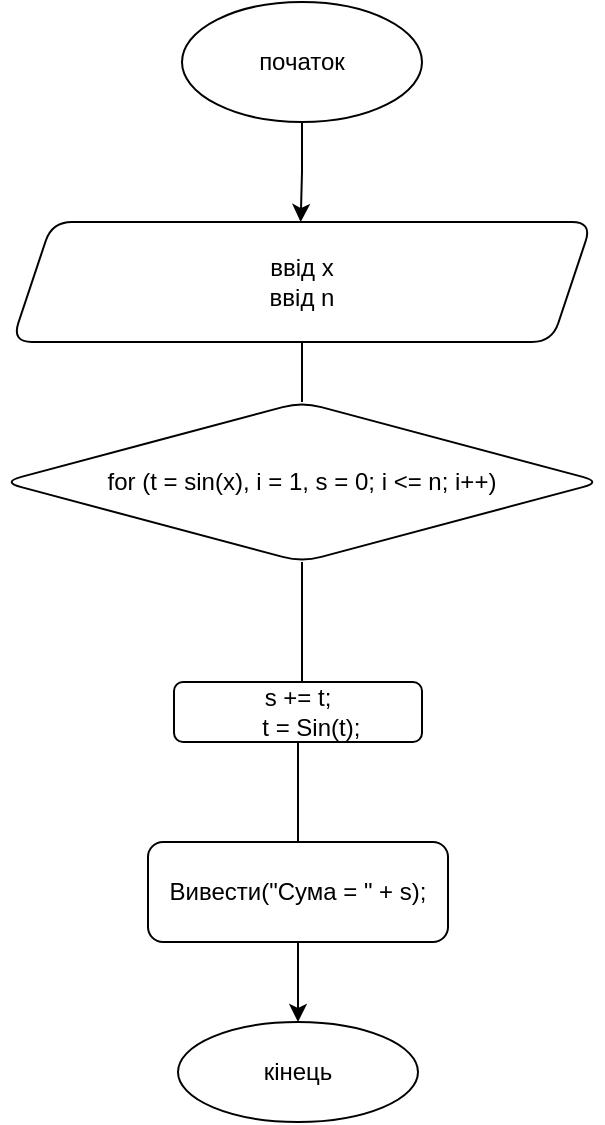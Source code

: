 <mxfile version="15.3.8" type="github">
  <diagram id="5vR2W5jtHqjlZG5Y0Qvx" name="Page-1">
    <mxGraphModel dx="432" dy="504" grid="1" gridSize="10" guides="1" tooltips="1" connect="1" arrows="1" fold="1" page="1" pageScale="1" pageWidth="827" pageHeight="1169" math="0" shadow="0">
      <root>
        <mxCell id="0" />
        <mxCell id="1" parent="0" />
        <mxCell id="VinBKiA9v2uX0SWJ6lVB-4" style="edgeStyle=orthogonalEdgeStyle;rounded=0;orthogonalLoop=1;jettySize=auto;html=1;exitX=0.5;exitY=1;exitDx=0;exitDy=0;" edge="1" parent="1" source="VinBKiA9v2uX0SWJ6lVB-1">
          <mxGeometry relative="1" as="geometry">
            <mxPoint x="413.333" y="210" as="targetPoint" />
          </mxGeometry>
        </mxCell>
        <mxCell id="VinBKiA9v2uX0SWJ6lVB-1" value="початок" style="ellipse;whiteSpace=wrap;html=1;" vertex="1" parent="1">
          <mxGeometry x="354" y="100" width="120" height="60" as="geometry" />
        </mxCell>
        <mxCell id="VinBKiA9v2uX0SWJ6lVB-7" style="edgeStyle=orthogonalEdgeStyle;rounded=0;orthogonalLoop=1;jettySize=auto;html=1;endArrow=none;endFill=0;" edge="1" parent="1" source="VinBKiA9v2uX0SWJ6lVB-6" target="VinBKiA9v2uX0SWJ6lVB-8">
          <mxGeometry relative="1" as="geometry">
            <mxPoint x="414" y="320" as="targetPoint" />
          </mxGeometry>
        </mxCell>
        <mxCell id="VinBKiA9v2uX0SWJ6lVB-6" value="&lt;div&gt;ввід x&lt;/div&gt;&lt;div&gt;ввід n&lt;/div&gt;" style="shape=parallelogram;perimeter=parallelogramPerimeter;whiteSpace=wrap;html=1;fixedSize=1;rounded=1;" vertex="1" parent="1">
          <mxGeometry x="269" y="210" width="290" height="60" as="geometry" />
        </mxCell>
        <mxCell id="VinBKiA9v2uX0SWJ6lVB-9" style="edgeStyle=orthogonalEdgeStyle;rounded=0;orthogonalLoop=1;jettySize=auto;html=1;exitX=0.5;exitY=1;exitDx=0;exitDy=0;endArrow=none;endFill=0;" edge="1" parent="1" source="VinBKiA9v2uX0SWJ6lVB-8">
          <mxGeometry relative="1" as="geometry">
            <mxPoint x="402" y="450" as="targetPoint" />
            <Array as="points">
              <mxPoint x="414" y="450" />
            </Array>
          </mxGeometry>
        </mxCell>
        <mxCell id="VinBKiA9v2uX0SWJ6lVB-8" value="for (t = sin(x), i = 1, s = 0; i &amp;lt;= n; i++)" style="rhombus;whiteSpace=wrap;html=1;rounded=1;" vertex="1" parent="1">
          <mxGeometry x="264" y="300" width="300" height="80" as="geometry" />
        </mxCell>
        <mxCell id="VinBKiA9v2uX0SWJ6lVB-13" style="edgeStyle=orthogonalEdgeStyle;rounded=0;orthogonalLoop=1;jettySize=auto;html=1;exitX=0.5;exitY=1;exitDx=0;exitDy=0;endArrow=none;endFill=0;" edge="1" parent="1" source="VinBKiA9v2uX0SWJ6lVB-11">
          <mxGeometry relative="1" as="geometry">
            <mxPoint x="412" y="525" as="targetPoint" />
          </mxGeometry>
        </mxCell>
        <mxCell id="VinBKiA9v2uX0SWJ6lVB-11" value="&lt;div&gt;s += t;&lt;/div&gt;&lt;div&gt;&amp;nbsp; &amp;nbsp; t = Sin(t);&lt;/div&gt;" style="rounded=1;whiteSpace=wrap;html=1;" vertex="1" parent="1">
          <mxGeometry x="350" y="440" width="124" height="30" as="geometry" />
        </mxCell>
        <mxCell id="VinBKiA9v2uX0SWJ6lVB-16" style="edgeStyle=orthogonalEdgeStyle;rounded=0;orthogonalLoop=1;jettySize=auto;html=1;exitX=0.5;exitY=1;exitDx=0;exitDy=0;endArrow=classic;endFill=1;" edge="1" parent="1" source="VinBKiA9v2uX0SWJ6lVB-15" target="VinBKiA9v2uX0SWJ6lVB-17">
          <mxGeometry relative="1" as="geometry">
            <mxPoint x="412" y="610" as="targetPoint" />
          </mxGeometry>
        </mxCell>
        <mxCell id="VinBKiA9v2uX0SWJ6lVB-15" value="Вивести(&quot;Сума = &quot; + s);" style="rounded=1;whiteSpace=wrap;html=1;" vertex="1" parent="1">
          <mxGeometry x="337" y="520" width="150" height="50" as="geometry" />
        </mxCell>
        <mxCell id="VinBKiA9v2uX0SWJ6lVB-17" value="кінець" style="ellipse;whiteSpace=wrap;html=1;" vertex="1" parent="1">
          <mxGeometry x="352" y="610" width="120" height="50" as="geometry" />
        </mxCell>
      </root>
    </mxGraphModel>
  </diagram>
</mxfile>
